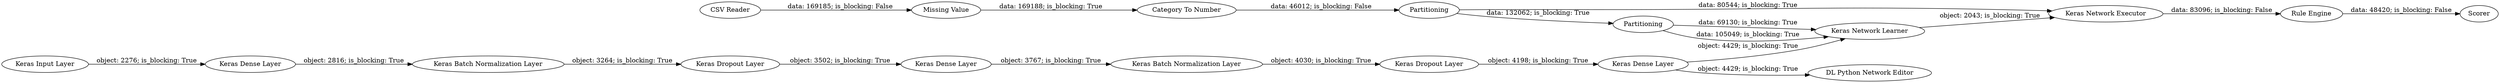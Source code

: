 digraph {
	"-204932636935021162_373" [label="Keras Dropout Layer"]
	"-204932636935021162_379" [label="Keras Batch Normalization Layer"]
	"-204932636935021162_284" [label="Keras Network Executor"]
	"-204932636935021162_280" [label="Keras Network Learner"]
	"-204932636935021162_370" [label="Keras Dense Layer"]
	"-204932636935021162_288" [label="Rule Engine"]
	"-204932636935021162_371" [label="Keras Dense Layer"]
	"-204932636935021162_1" [label="CSV Reader"]
	"-204932636935021162_289" [label=Scorer]
	"-204932636935021162_369" [label="Keras Dense Layer"]
	"-204932636935021162_3" [label=Partitioning]
	"-204932636935021162_372" [label="Category To Number"]
	"-204932636935021162_377" [label="DL Python Network Editor"]
	"-204932636935021162_225" [label="Keras Input Layer"]
	"-204932636935021162_376" [label="Keras Dropout Layer"]
	"-204932636935021162_363" [label=Partitioning]
	"-204932636935021162_378" [label="Keras Batch Normalization Layer"]
	"-204932636935021162_2" [label="Missing Value"]
	"-204932636935021162_280" -> "-204932636935021162_284" [label="object: 2043; is_blocking: True"]
	"-204932636935021162_371" -> "-204932636935021162_377" [label="object: 4429; is_blocking: True"]
	"-204932636935021162_372" -> "-204932636935021162_363" [label="data: 46012; is_blocking: False"]
	"-204932636935021162_225" -> "-204932636935021162_369" [label="object: 2276; is_blocking: True"]
	"-204932636935021162_3" -> "-204932636935021162_280" [label="data: 69130; is_blocking: True"]
	"-204932636935021162_1" -> "-204932636935021162_2" [label="data: 169185; is_blocking: False"]
	"-204932636935021162_379" -> "-204932636935021162_373" [label="object: 4030; is_blocking: True"]
	"-204932636935021162_284" -> "-204932636935021162_288" [label="data: 83096; is_blocking: False"]
	"-204932636935021162_363" -> "-204932636935021162_3" [label="data: 132062; is_blocking: True"]
	"-204932636935021162_3" -> "-204932636935021162_280" [label="data: 105049; is_blocking: True"]
	"-204932636935021162_288" -> "-204932636935021162_289" [label="data: 48420; is_blocking: False"]
	"-204932636935021162_2" -> "-204932636935021162_372" [label="data: 169188; is_blocking: True"]
	"-204932636935021162_378" -> "-204932636935021162_376" [label="object: 3264; is_blocking: True"]
	"-204932636935021162_370" -> "-204932636935021162_379" [label="object: 3767; is_blocking: True"]
	"-204932636935021162_363" -> "-204932636935021162_284" [label="data: 80544; is_blocking: True"]
	"-204932636935021162_371" -> "-204932636935021162_280" [label="object: 4429; is_blocking: True"]
	"-204932636935021162_369" -> "-204932636935021162_378" [label="object: 2816; is_blocking: True"]
	"-204932636935021162_376" -> "-204932636935021162_370" [label="object: 3502; is_blocking: True"]
	"-204932636935021162_373" -> "-204932636935021162_371" [label="object: 4198; is_blocking: True"]
	rankdir=LR
}

